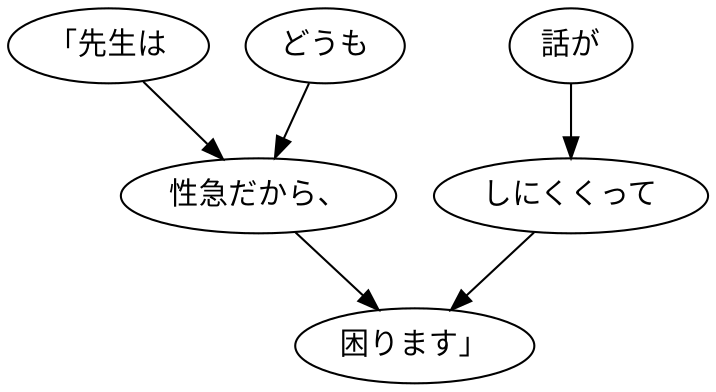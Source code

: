digraph graph7973 {
	node0 [label="「先生は"];
	node1 [label="どうも"];
	node2 [label="性急だから、"];
	node3 [label="話が"];
	node4 [label="しにくくって"];
	node5 [label="困ります」"];
	node0 -> node2;
	node1 -> node2;
	node2 -> node5;
	node3 -> node4;
	node4 -> node5;
}
